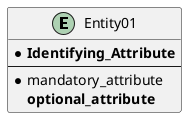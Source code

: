 @startuml
entity Entity01 {
    * **Identifying_Attribute**
    --
    * mandatory_attribute
    **optional_attribute**
}
@enduml